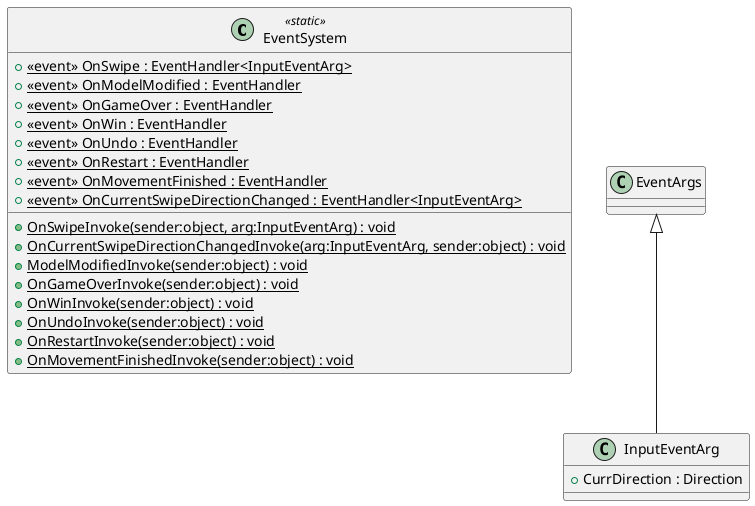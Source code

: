 @startuml
class EventSystem <<static>> {
    + {static}  <<event>> OnSwipe : EventHandler<InputEventArg> 
    + {static}  <<event>> OnModelModified : EventHandler 
    + {static}  <<event>> OnGameOver : EventHandler 
    + {static}  <<event>> OnWin : EventHandler 
    + {static}  <<event>> OnUndo : EventHandler 
    + {static}  <<event>> OnRestart : EventHandler 
    + {static}  <<event>> OnMovementFinished : EventHandler 
    + {static}  <<event>> OnCurrentSwipeDirectionChanged : EventHandler<InputEventArg> 
    + {static} OnSwipeInvoke(sender:object, arg:InputEventArg) : void
    + {static} OnCurrentSwipeDirectionChangedInvoke(arg:InputEventArg, sender:object) : void
    + {static} ModelModifiedInvoke(sender:object) : void
    + {static} OnGameOverInvoke(sender:object) : void
    + {static} OnWinInvoke(sender:object) : void
    + {static} OnUndoInvoke(sender:object) : void
    + {static} OnRestartInvoke(sender:object) : void
    + {static} OnMovementFinishedInvoke(sender:object) : void
}
class InputEventArg {
    + CurrDirection : Direction
}
EventArgs <|-- InputEventArg
@enduml
